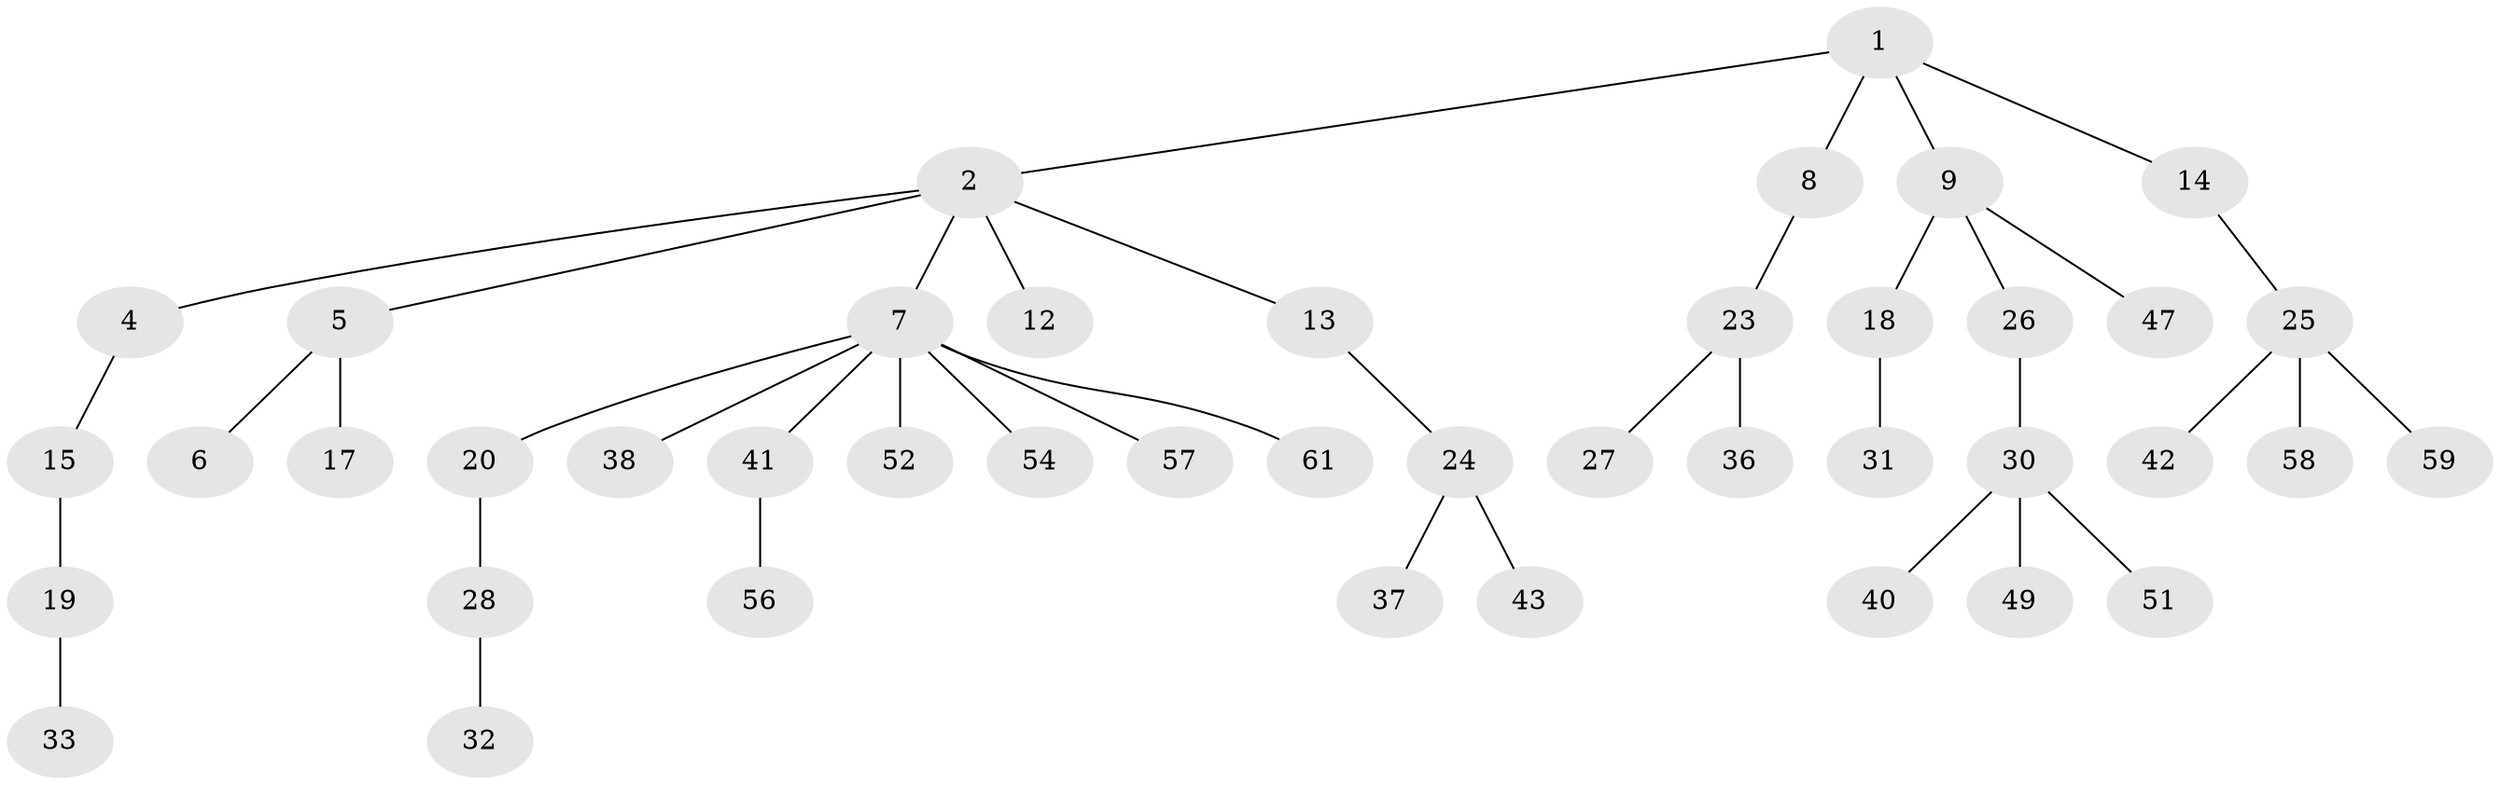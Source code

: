 // Generated by graph-tools (version 1.1) at 2025/24/03/03/25 07:24:05]
// undirected, 43 vertices, 42 edges
graph export_dot {
graph [start="1"]
  node [color=gray90,style=filled];
  1 [super="+11"];
  2 [super="+3"];
  4;
  5 [super="+45"];
  6 [super="+10"];
  7 [super="+16"];
  8 [super="+35"];
  9 [super="+21"];
  12;
  13 [super="+22"];
  14;
  15 [super="+39"];
  17;
  18 [super="+53"];
  19 [super="+34"];
  20 [super="+44"];
  23 [super="+55"];
  24 [super="+29"];
  25 [super="+46"];
  26;
  27;
  28;
  30 [super="+48"];
  31;
  32;
  33;
  36;
  37;
  38;
  40;
  41 [super="+50"];
  42;
  43;
  47;
  49;
  51;
  52;
  54;
  56 [super="+60"];
  57;
  58;
  59;
  61;
  1 -- 2;
  1 -- 8;
  1 -- 9;
  1 -- 14;
  2 -- 4;
  2 -- 5;
  2 -- 12;
  2 -- 13;
  2 -- 7;
  4 -- 15;
  5 -- 6;
  5 -- 17;
  7 -- 41;
  7 -- 52;
  7 -- 54;
  7 -- 57;
  7 -- 61;
  7 -- 20;
  7 -- 38;
  8 -- 23;
  9 -- 18;
  9 -- 26;
  9 -- 47;
  13 -- 24;
  14 -- 25;
  15 -- 19;
  18 -- 31;
  19 -- 33;
  20 -- 28;
  23 -- 27;
  23 -- 36;
  24 -- 37;
  24 -- 43;
  25 -- 42;
  25 -- 59;
  25 -- 58;
  26 -- 30;
  28 -- 32;
  30 -- 40;
  30 -- 49;
  30 -- 51;
  41 -- 56;
}
